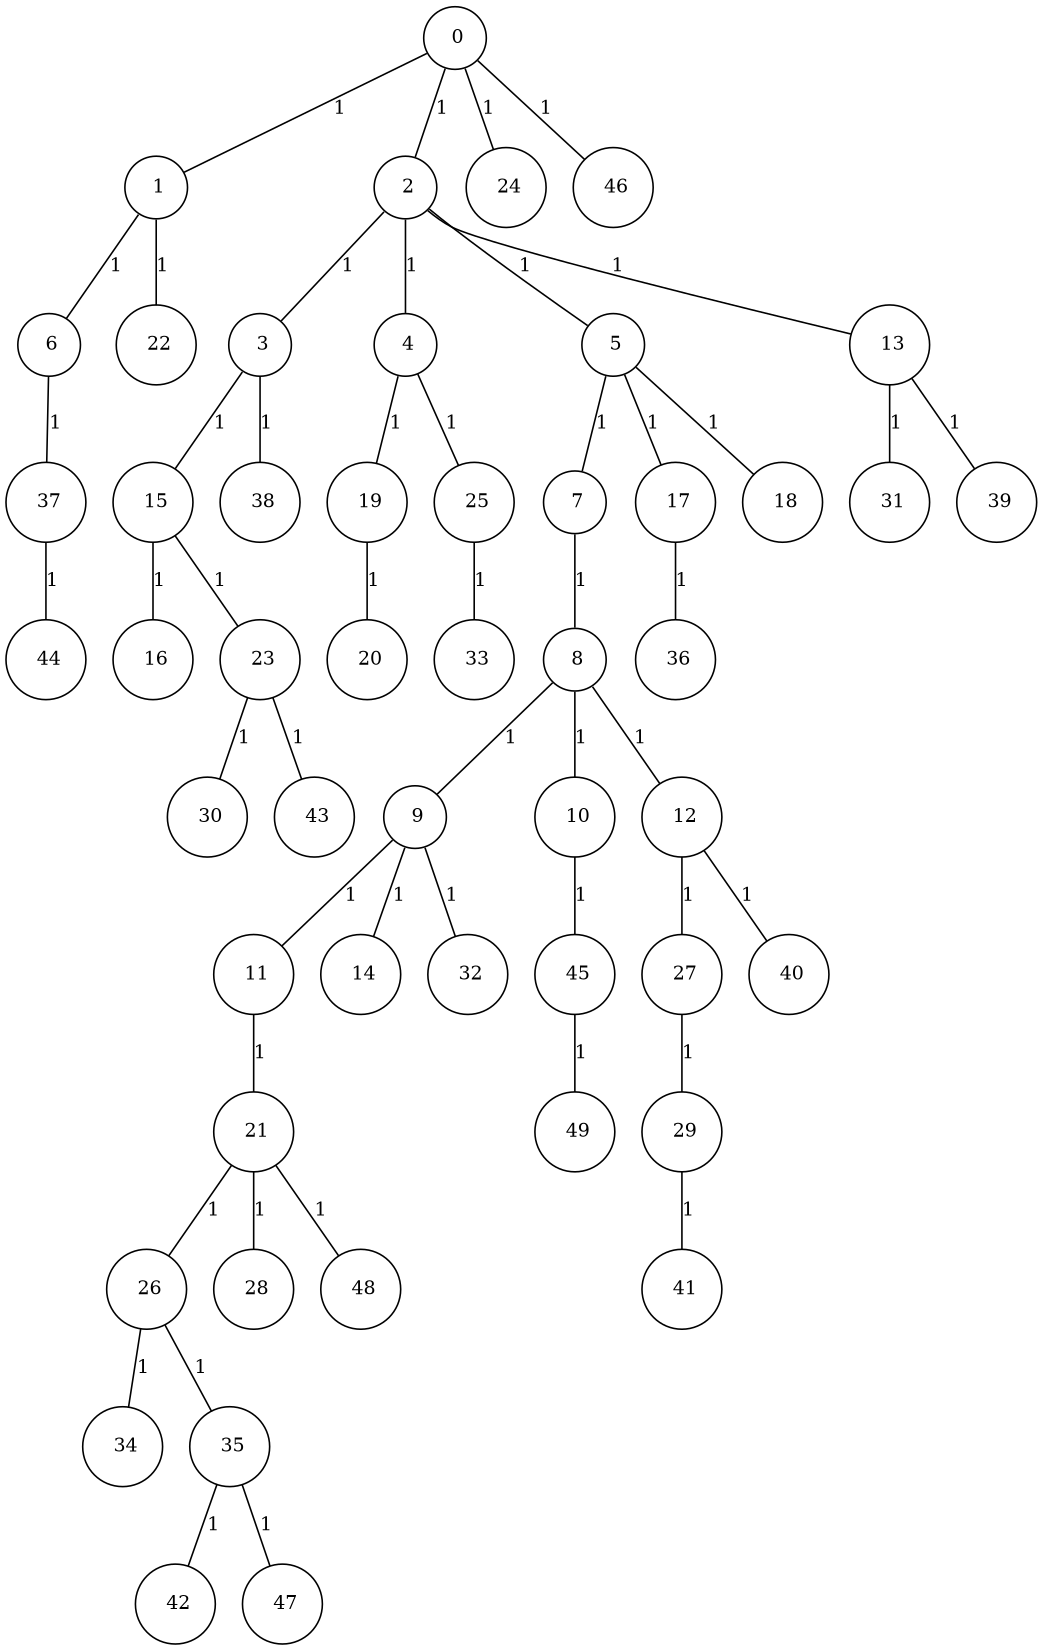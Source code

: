 graph G {
size="8.5,11;"
ratio = "expand;"
fixedsize="true;"
overlap="scale;"
node[shape=circle,width=.12,hight=.12,fontsize=12]
edge[fontsize=12]

0[label=" 0" color=black, pos="0.69598379,1.6376402!"];
1[label=" 1" color=black, pos="1.1846225,0.62715789!"];
2[label=" 2" color=black, pos="1.3283744,0.20221277!"];
3[label=" 3" color=black, pos="2.6847565,0.25726548!"];
4[label=" 4" color=black, pos="2.0876436,0.87738393!"];
5[label=" 5" color=black, pos="0.093740236,2.3616009!"];
6[label=" 6" color=black, pos="0.59321146,2.2887778!"];
7[label=" 7" color=black, pos="0.28837941,0.18975098!"];
8[label=" 8" color=black, pos="1.0035786,1.3314791!"];
9[label=" 9" color=black, pos="1.436497,2.9189304!"];
10[label=" 10" color=black, pos="0.6990754,1.6857858!"];
11[label=" 11" color=black, pos="2.7742735,2.9162729!"];
12[label=" 12" color=black, pos="2.2035482,1.548042!"];
13[label=" 13" color=black, pos="0.90493247,0.87397897!"];
14[label=" 14" color=black, pos="0.57619955,1.2739112!"];
15[label=" 15" color=black, pos="2.4923988,1.8489422!"];
16[label=" 16" color=black, pos="0.29105329,2.6841784!"];
17[label=" 17" color=black, pos="0.1390582,0.49242172!"];
18[label=" 18" color=black, pos="1.724252,1.2219655!"];
19[label=" 19" color=black, pos="2.1212588,0.3604426!"];
20[label=" 20" color=black, pos="1.9318953,2.6220955!"];
21[label=" 21" color=black, pos="2.8181276,2.3349717!"];
22[label=" 22" color=black, pos="0.65883116,0.25890612!"];
23[label=" 23" color=black, pos="1.072545,2.6472074!"];
24[label=" 24" color=black, pos="0.28826952,1.0911486!"];
25[label=" 25" color=black, pos="2.9344946,1.2654613!"];
26[label=" 26" color=black, pos="2.7617778,1.1572721!"];
27[label=" 27" color=black, pos="2.6256653,2.2078436!"];
28[label=" 28" color=black, pos="0.42619938,2.3943884!"];
29[label=" 29" color=black, pos="0.32601346,0.63865415!"];
30[label=" 30" color=black, pos="2.3382429,2.1360746!"];
31[label=" 31" color=black, pos="0.0054085483,0.77438623!"];
32[label=" 32" color=black, pos="1.1146678,2.7210058!"];
33[label=" 33" color=black, pos="1.4491051,2.7079091!"];
34[label=" 34" color=black, pos="2.473894,1.0939195!"];
35[label=" 35" color=black, pos="0.38289593,1.6571199!"];
36[label=" 36" color=black, pos="1.1317021,2.0534223!"];
37[label=" 37" color=black, pos="0.78086835,0.44256024!"];
38[label=" 38" color=black, pos="1.5896367,0.52989922!"];
39[label=" 39" color=black, pos="0.36191684,1.8887233!"];
40[label=" 40" color=black, pos="0.16982027,1.5257471!"];
41[label=" 41" color=black, pos="0.59619623,1.8298083!"];
42[label=" 42" color=black, pos="2.0988374,2.1696495!"];
43[label=" 43" color=black, pos="0.22549091,2.2908287!"];
44[label=" 44" color=black, pos="1.8782777,0.81490867!"];
45[label=" 45" color=black, pos="2.0363274,0.77825733!"];
46[label=" 46" color=black, pos="2.8361037,1.2210094!"];
47[label=" 47" color=black, pos="0.612442,1.6746052!"];
48[label=" 48" color=black, pos="2.7194618,0.40118765!"];
49[label=" 49" color=black, pos="2.4340086,2.3857482!"];
0--1[label="1"]
0--2[label="1"]
0--24[label="1"]
0--46[label="1"]
1--6[label="1"]
1--22[label="1"]
2--3[label="1"]
2--4[label="1"]
2--5[label="1"]
2--13[label="1"]
3--15[label="1"]
3--38[label="1"]
4--19[label="1"]
4--25[label="1"]
5--7[label="1"]
5--17[label="1"]
5--18[label="1"]
6--37[label="1"]
7--8[label="1"]
8--9[label="1"]
8--10[label="1"]
8--12[label="1"]
9--11[label="1"]
9--14[label="1"]
9--32[label="1"]
10--45[label="1"]
11--21[label="1"]
12--27[label="1"]
12--40[label="1"]
13--31[label="1"]
13--39[label="1"]
15--16[label="1"]
15--23[label="1"]
17--36[label="1"]
19--20[label="1"]
21--26[label="1"]
21--28[label="1"]
21--48[label="1"]
23--30[label="1"]
23--43[label="1"]
25--33[label="1"]
26--34[label="1"]
26--35[label="1"]
27--29[label="1"]
29--41[label="1"]
35--42[label="1"]
35--47[label="1"]
37--44[label="1"]
45--49[label="1"]

}
